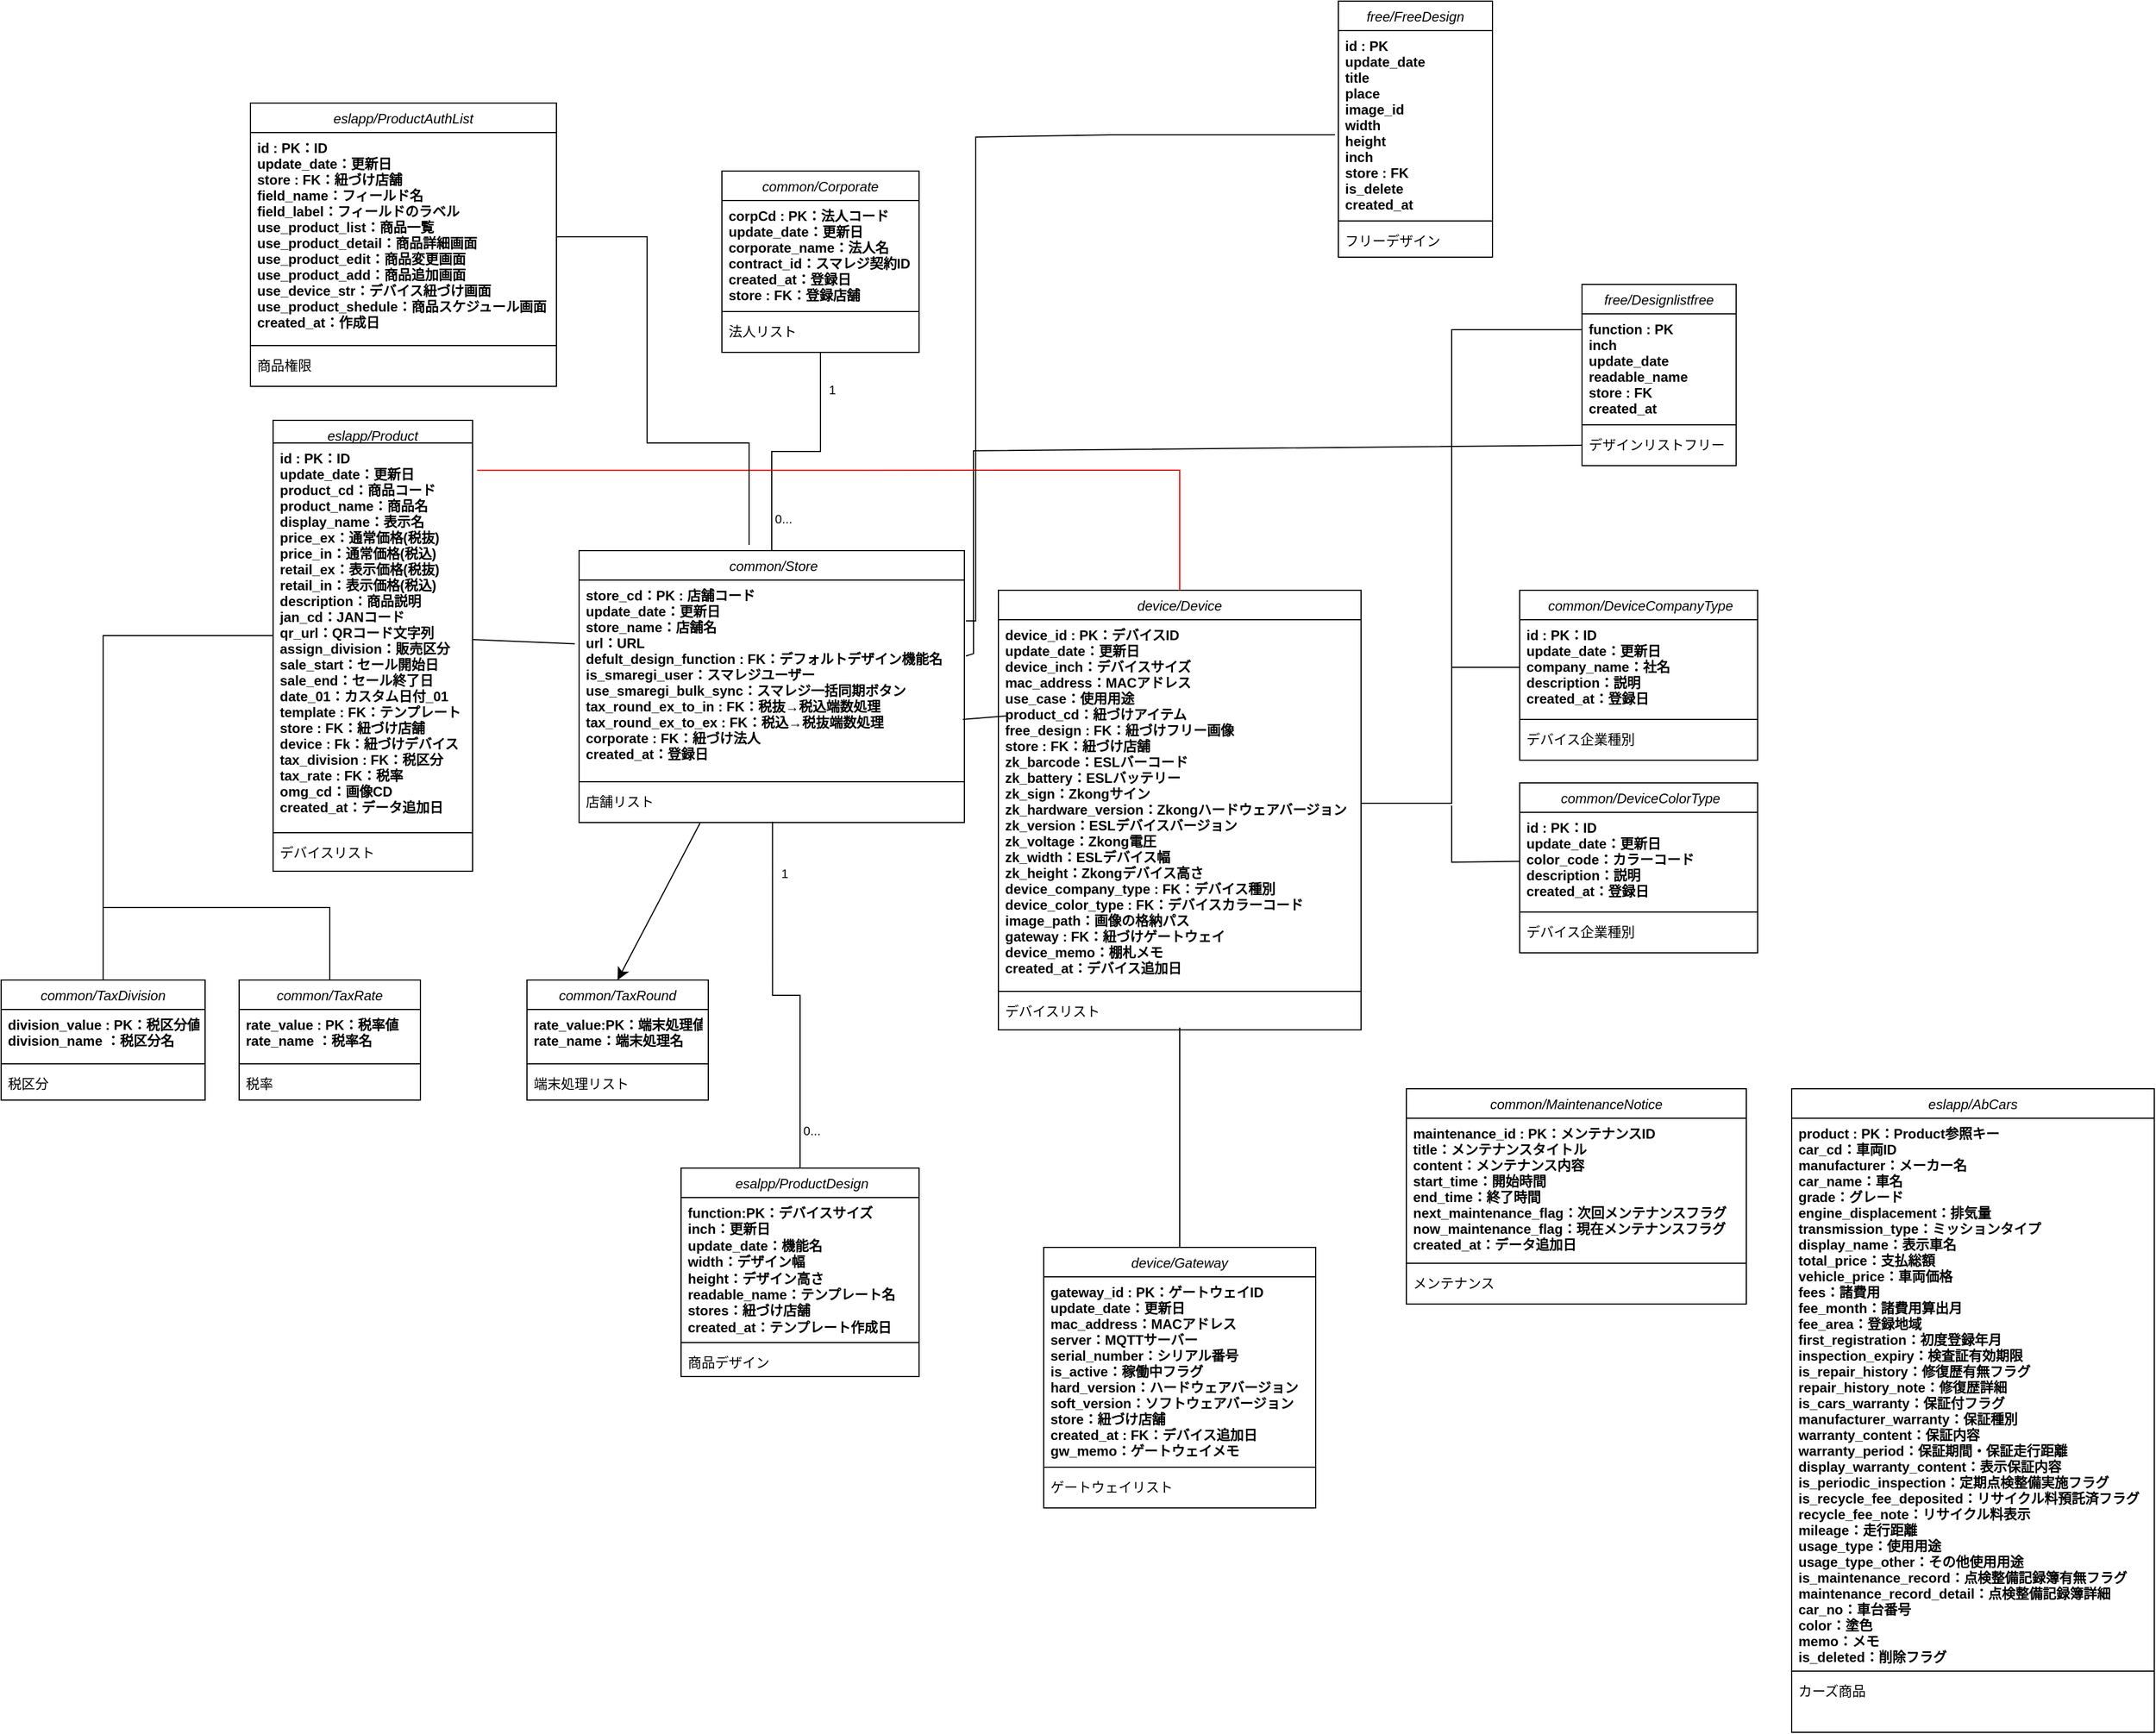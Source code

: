 <mxfile version="28.2.7">
  <diagram id="C5RBs43oDa-KdzZeNtuy" name="Page-1">
    <mxGraphModel dx="2253" dy="1964" grid="1" gridSize="10" guides="1" tooltips="1" connect="1" arrows="1" fold="1" page="1" pageScale="1" pageWidth="827" pageHeight="1169" math="0" shadow="0">
      <root>
        <mxCell id="WIyWlLk6GJQsqaUBKTNV-0" />
        <mxCell id="WIyWlLk6GJQsqaUBKTNV-1" parent="WIyWlLk6GJQsqaUBKTNV-0" />
        <mxCell id="NXgZ4A84toReOTDwIVSD-4" value="common/Corporate" style="swimlane;fontStyle=2;align=center;verticalAlign=top;childLayout=stackLayout;horizontal=1;startSize=26;horizontalStack=0;resizeParent=1;resizeLast=0;collapsible=1;marginBottom=0;rounded=0;shadow=0;strokeWidth=1;fontSize=12;" parent="WIyWlLk6GJQsqaUBKTNV-1" vertex="1">
          <mxGeometry x="346" y="10" width="174" height="160" as="geometry">
            <mxRectangle x="300" y="30" width="160" height="26" as="alternateBounds" />
          </mxGeometry>
        </mxCell>
        <mxCell id="NXgZ4A84toReOTDwIVSD-5" value="corpCd : PK：法人コード&#xa;update_date：更新日&#xa;corporate_name：法人名&#xa;contract_id：スマレジ契約ID&#xa;created_at：登録日&#xa;store : FK：登録店舗" style="text;align=left;verticalAlign=top;spacingLeft=4;spacingRight=4;overflow=hidden;rotatable=0;points=[[0,0.5],[1,0.5]];portConstraint=eastwest;fontStyle=1" parent="NXgZ4A84toReOTDwIVSD-4" vertex="1">
          <mxGeometry y="26" width="174" height="94" as="geometry" />
        </mxCell>
        <mxCell id="NXgZ4A84toReOTDwIVSD-6" value="" style="line;html=1;strokeWidth=1;align=left;verticalAlign=middle;spacingTop=-1;spacingLeft=3;spacingRight=3;rotatable=0;labelPosition=right;points=[];portConstraint=eastwest;" parent="NXgZ4A84toReOTDwIVSD-4" vertex="1">
          <mxGeometry y="120" width="174" height="8" as="geometry" />
        </mxCell>
        <mxCell id="NXgZ4A84toReOTDwIVSD-7" value="法人リスト&#xa;" style="text;align=left;verticalAlign=top;spacingLeft=4;spacingRight=4;overflow=hidden;rotatable=0;points=[[0,0.5],[1,0.5]];portConstraint=eastwest;" parent="NXgZ4A84toReOTDwIVSD-4" vertex="1">
          <mxGeometry y="128" width="174" height="28" as="geometry" />
        </mxCell>
        <mxCell id="NXgZ4A84toReOTDwIVSD-8" style="edgeStyle=orthogonalEdgeStyle;rounded=0;orthogonalLoop=1;jettySize=auto;html=1;entryX=0.5;entryY=1;entryDx=0;entryDy=0;endArrow=none;endFill=0;" parent="WIyWlLk6GJQsqaUBKTNV-1" source="NXgZ4A84toReOTDwIVSD-11" target="NXgZ4A84toReOTDwIVSD-4" edge="1">
          <mxGeometry relative="1" as="geometry" />
        </mxCell>
        <mxCell id="NXgZ4A84toReOTDwIVSD-9" value="0..." style="edgeLabel;html=1;align=center;verticalAlign=middle;resizable=0;points=[];" parent="NXgZ4A84toReOTDwIVSD-8" vertex="1" connectable="0">
          <mxGeometry x="-0.743" relative="1" as="geometry">
            <mxPoint x="10" as="offset" />
          </mxGeometry>
        </mxCell>
        <mxCell id="NXgZ4A84toReOTDwIVSD-10" value="1" style="edgeLabel;html=1;align=center;verticalAlign=middle;resizable=0;points=[];" parent="NXgZ4A84toReOTDwIVSD-8" vertex="1" connectable="0">
          <mxGeometry x="0.698" y="1" relative="1" as="geometry">
            <mxPoint x="11" as="offset" />
          </mxGeometry>
        </mxCell>
        <mxCell id="AQlH8xHfYI-n4TNM5PLH-75" style="edgeStyle=none;curved=1;rounded=0;orthogonalLoop=1;jettySize=auto;html=1;entryX=0.5;entryY=0;entryDx=0;entryDy=0;fontSize=12;startSize=8;endSize=8;" edge="1" parent="WIyWlLk6GJQsqaUBKTNV-1" source="NXgZ4A84toReOTDwIVSD-11" target="NXgZ4A84toReOTDwIVSD-25">
          <mxGeometry relative="1" as="geometry" />
        </mxCell>
        <mxCell id="NXgZ4A84toReOTDwIVSD-11" value=" common/Store" style="swimlane;fontStyle=2;align=center;verticalAlign=top;childLayout=stackLayout;horizontal=1;startSize=26;horizontalStack=0;resizeParent=1;resizeLast=0;collapsible=1;marginBottom=0;rounded=0;shadow=0;strokeWidth=1;" parent="WIyWlLk6GJQsqaUBKTNV-1" vertex="1">
          <mxGeometry x="220" y="345" width="340" height="240" as="geometry">
            <mxRectangle x="300" y="30" width="160" height="26" as="alternateBounds" />
          </mxGeometry>
        </mxCell>
        <mxCell id="NXgZ4A84toReOTDwIVSD-12" value="store_cd：PK : 店舗コード&#xa;update_date：更新日&#xa;store_name：店舗名&#xa;url：URL&#xa;defult_design_function : FK：デフォルトデザイン機能名&#xa;is_smaregi_user：スマレジユーザー&#xa;use_smaregi_bulk_sync：スマレジ一括同期ボタン&#xa;tax_round_ex_to_in : FK：税抜→税込端数処理&#xa;tax_round_ex_to_ex : FK：税込→税抜端数処理&#xa;corporate : FK：紐づけ法人&#xa;created_at：登録日" style="text;align=left;verticalAlign=top;spacingLeft=4;spacingRight=4;overflow=hidden;rotatable=0;points=[[0,0.5],[1,0.5]];portConstraint=eastwest;fontStyle=1" parent="NXgZ4A84toReOTDwIVSD-11" vertex="1">
          <mxGeometry y="26" width="340" height="174" as="geometry" />
        </mxCell>
        <mxCell id="NXgZ4A84toReOTDwIVSD-13" value="" style="line;html=1;strokeWidth=1;align=left;verticalAlign=middle;spacingTop=-1;spacingLeft=3;spacingRight=3;rotatable=0;labelPosition=right;points=[];portConstraint=eastwest;" parent="NXgZ4A84toReOTDwIVSD-11" vertex="1">
          <mxGeometry y="200" width="340" height="8" as="geometry" />
        </mxCell>
        <mxCell id="NXgZ4A84toReOTDwIVSD-14" value="店舗リスト" style="text;align=left;verticalAlign=top;spacingLeft=4;spacingRight=4;overflow=hidden;rotatable=0;points=[[0,0.5],[1,0.5]];portConstraint=eastwest;" parent="NXgZ4A84toReOTDwIVSD-11" vertex="1">
          <mxGeometry y="208" width="340" height="32" as="geometry" />
        </mxCell>
        <mxCell id="NXgZ4A84toReOTDwIVSD-15" style="edgeStyle=orthogonalEdgeStyle;rounded=0;orthogonalLoop=1;jettySize=auto;html=1;entryX=0.502;entryY=0.977;entryDx=0;entryDy=0;entryPerimeter=0;exitX=0.5;exitY=0;exitDx=0;exitDy=0;endArrow=none;endFill=0;" parent="WIyWlLk6GJQsqaUBKTNV-1" source="Pno1ttmy5kFu47ZSBByE-0" target="NXgZ4A84toReOTDwIVSD-14" edge="1">
          <mxGeometry relative="1" as="geometry">
            <mxPoint x="480" y="390" as="targetPoint" />
            <mxPoint x="414" y="650" as="sourcePoint" />
          </mxGeometry>
        </mxCell>
        <mxCell id="NXgZ4A84toReOTDwIVSD-16" value="0..." style="edgeLabel;html=1;align=center;verticalAlign=middle;resizable=0;points=[];" parent="NXgZ4A84toReOTDwIVSD-15" vertex="1" connectable="0">
          <mxGeometry x="-0.797" y="1" relative="1" as="geometry">
            <mxPoint x="11" as="offset" />
          </mxGeometry>
        </mxCell>
        <mxCell id="NXgZ4A84toReOTDwIVSD-17" value="1" style="edgeLabel;html=1;align=center;verticalAlign=middle;resizable=0;points=[];" parent="NXgZ4A84toReOTDwIVSD-15" vertex="1" connectable="0">
          <mxGeometry x="0.726" y="1" relative="1" as="geometry">
            <mxPoint x="11" as="offset" />
          </mxGeometry>
        </mxCell>
        <mxCell id="NXgZ4A84toReOTDwIVSD-25" value="common/TaxRound" style="swimlane;fontStyle=2;align=center;verticalAlign=top;childLayout=stackLayout;horizontal=1;startSize=26;horizontalStack=0;resizeParent=1;resizeLast=0;collapsible=1;marginBottom=0;rounded=0;shadow=0;strokeWidth=1;" parent="WIyWlLk6GJQsqaUBKTNV-1" vertex="1">
          <mxGeometry x="174" y="724" width="160" height="106" as="geometry">
            <mxRectangle x="300" y="30" width="160" height="26" as="alternateBounds" />
          </mxGeometry>
        </mxCell>
        <mxCell id="NXgZ4A84toReOTDwIVSD-26" value="rate_value:PK：端末処理値&#xa;rate_name：端末処理名" style="text;align=left;verticalAlign=top;spacingLeft=4;spacingRight=4;overflow=hidden;rotatable=0;points=[[0,0.5],[1,0.5]];portConstraint=eastwest;fontStyle=1" parent="NXgZ4A84toReOTDwIVSD-25" vertex="1">
          <mxGeometry y="26" width="160" height="44" as="geometry" />
        </mxCell>
        <mxCell id="NXgZ4A84toReOTDwIVSD-27" value="" style="line;html=1;strokeWidth=1;align=left;verticalAlign=middle;spacingTop=-1;spacingLeft=3;spacingRight=3;rotatable=0;labelPosition=right;points=[];portConstraint=eastwest;" parent="NXgZ4A84toReOTDwIVSD-25" vertex="1">
          <mxGeometry y="70" width="160" height="8" as="geometry" />
        </mxCell>
        <mxCell id="NXgZ4A84toReOTDwIVSD-28" value="端末処理リスト" style="text;align=left;verticalAlign=top;spacingLeft=4;spacingRight=4;overflow=hidden;rotatable=0;points=[[0,0.5],[1,0.5]];portConstraint=eastwest;" parent="NXgZ4A84toReOTDwIVSD-25" vertex="1">
          <mxGeometry y="78" width="160" height="28" as="geometry" />
        </mxCell>
        <mxCell id="Pno1ttmy5kFu47ZSBByE-0" value="&lt;span style=&quot;font-style: italic; font-weight: 400; text-wrap-mode: nowrap;&quot;&gt;&amp;nbsp;esalpp/ProductDesign&lt;/span&gt;" style="swimlane;fontStyle=1;align=center;verticalAlign=top;childLayout=stackLayout;horizontal=1;startSize=26;horizontalStack=0;resizeParent=1;resizeParentMax=0;resizeLast=0;collapsible=1;marginBottom=0;whiteSpace=wrap;html=1;" parent="WIyWlLk6GJQsqaUBKTNV-1" vertex="1">
          <mxGeometry x="310" y="890" width="210" height="184" as="geometry" />
        </mxCell>
        <mxCell id="Pno1ttmy5kFu47ZSBByE-1" value="&lt;span style=&quot;font-weight: 700; text-wrap-mode: nowrap;&quot;&gt;function:PK：デバイスサイズ&lt;/span&gt;&lt;br style=&quot;padding: 0px; margin: 0px; font-weight: 700; text-wrap-mode: nowrap;&quot;&gt;&lt;span style=&quot;font-weight: 700; text-wrap-mode: nowrap;&quot;&gt;inch：更新日&lt;/span&gt;&lt;br style=&quot;padding: 0px; margin: 0px; font-weight: 700; text-wrap-mode: nowrap;&quot;&gt;&lt;span style=&quot;font-weight: 700; text-wrap-mode: nowrap;&quot;&gt;update_date：機能名&lt;/span&gt;&lt;br style=&quot;padding: 0px; margin: 0px; font-weight: 700; text-wrap-mode: nowrap;&quot;&gt;&lt;span style=&quot;font-weight: 700; text-wrap-mode: nowrap;&quot;&gt;width：デザイン幅&lt;/span&gt;&lt;br style=&quot;padding: 0px; margin: 0px; font-weight: 700; text-wrap-mode: nowrap;&quot;&gt;&lt;span style=&quot;font-weight: 700; text-wrap-mode: nowrap;&quot;&gt;height：デザイン高さ&lt;/span&gt;&lt;br style=&quot;padding: 0px; margin: 0px; font-weight: 700; text-wrap-mode: nowrap;&quot;&gt;&lt;span style=&quot;font-weight: 700; text-wrap-mode: nowrap;&quot;&gt;readable_name：テンプレート名&lt;/span&gt;&lt;div&gt;&lt;span style=&quot;font-weight: 700; text-wrap-mode: nowrap;&quot;&gt;stores：紐づけ店舗&lt;/span&gt;&lt;/div&gt;&lt;div&gt;&lt;span style=&quot;font-weight: 700; text-wrap-mode: nowrap;&quot;&gt;created_at：テンプレート作成日&lt;/span&gt;&lt;/div&gt;" style="text;strokeColor=none;fillColor=none;align=left;verticalAlign=top;spacingLeft=4;spacingRight=4;overflow=hidden;rotatable=0;points=[[0,0.5],[1,0.5]];portConstraint=eastwest;whiteSpace=wrap;html=1;" parent="Pno1ttmy5kFu47ZSBByE-0" vertex="1">
          <mxGeometry y="26" width="210" height="124" as="geometry" />
        </mxCell>
        <mxCell id="Pno1ttmy5kFu47ZSBByE-2" value="" style="line;strokeWidth=1;fillColor=none;align=left;verticalAlign=middle;spacingTop=-1;spacingLeft=3;spacingRight=3;rotatable=0;labelPosition=right;points=[];portConstraint=eastwest;strokeColor=inherit;" parent="Pno1ttmy5kFu47ZSBByE-0" vertex="1">
          <mxGeometry y="150" width="210" height="8" as="geometry" />
        </mxCell>
        <mxCell id="Pno1ttmy5kFu47ZSBByE-3" value="商品デザイン" style="text;strokeColor=none;fillColor=none;align=left;verticalAlign=top;spacingLeft=4;spacingRight=4;overflow=hidden;rotatable=0;points=[[0,0.5],[1,0.5]];portConstraint=eastwest;whiteSpace=wrap;html=1;" parent="Pno1ttmy5kFu47ZSBByE-0" vertex="1">
          <mxGeometry y="158" width="210" height="26" as="geometry" />
        </mxCell>
        <mxCell id="AQlH8xHfYI-n4TNM5PLH-1" value="device/Device" style="swimlane;fontStyle=2;align=center;verticalAlign=top;childLayout=stackLayout;horizontal=1;startSize=26;horizontalStack=0;resizeParent=1;resizeLast=0;collapsible=1;marginBottom=0;rounded=0;shadow=0;strokeWidth=1;" vertex="1" parent="WIyWlLk6GJQsqaUBKTNV-1">
          <mxGeometry x="590" y="380" width="320" height="388" as="geometry">
            <mxRectangle x="300" y="30" width="160" height="26" as="alternateBounds" />
          </mxGeometry>
        </mxCell>
        <mxCell id="AQlH8xHfYI-n4TNM5PLH-2" value="device_id : PK：デバイスID&#xa;update_date：更新日&#xa;device_inch：デバイスサイズ&#xa;mac_address：MACアドレス&#xa;use_case：使用用途&#xa;product_cd：紐づけアイテム&#xa;free_design : FK：紐づけフリー画像&#xa;store : FK：紐づけ店舗&#xa;zk_barcode：ESLバーコード&#xa;zk_battery：ESLバッテリー&#xa;zk_sign：Zkongサイン&#xa;zk_hardware_version：Zkongハードウェアバージョン&#xa;zk_version：ESLデバイスバージョン&#xa;zk_voltage：Zkong電圧&#xa;zk_width：ESLデバイス幅&#xa;zk_height：Zkongデバイス高さ&#xa;device_company_type : FK：デバイス種別&#xa;device_color_type : FK：デバイスカラーコード&#xa;image_path：画像の格納パス&#xa;gateway : FK：紐づけゲートウェイ&#xa;device_memo：棚札メモ&#xa;created_at：デバイス追加日" style="text;align=left;verticalAlign=top;spacingLeft=4;spacingRight=4;overflow=hidden;rotatable=0;points=[[0,0.5],[1,0.5]];portConstraint=eastwest;fontStyle=1" vertex="1" parent="AQlH8xHfYI-n4TNM5PLH-1">
          <mxGeometry y="26" width="320" height="324" as="geometry" />
        </mxCell>
        <mxCell id="AQlH8xHfYI-n4TNM5PLH-3" value="" style="line;html=1;strokeWidth=1;align=left;verticalAlign=middle;spacingTop=-1;spacingLeft=3;spacingRight=3;rotatable=0;labelPosition=right;points=[];portConstraint=eastwest;" vertex="1" parent="AQlH8xHfYI-n4TNM5PLH-1">
          <mxGeometry y="350" width="320" height="8" as="geometry" />
        </mxCell>
        <mxCell id="AQlH8xHfYI-n4TNM5PLH-4" value="デバイスリスト" style="text;align=left;verticalAlign=top;spacingLeft=4;spacingRight=4;overflow=hidden;rotatable=0;points=[[0,0.5],[1,0.5]];portConstraint=eastwest;" vertex="1" parent="AQlH8xHfYI-n4TNM5PLH-1">
          <mxGeometry y="358" width="320" height="30" as="geometry" />
        </mxCell>
        <mxCell id="AQlH8xHfYI-n4TNM5PLH-5" value="device/Gateway" style="swimlane;fontStyle=2;align=center;verticalAlign=top;childLayout=stackLayout;horizontal=1;startSize=26;horizontalStack=0;resizeParent=1;resizeLast=0;collapsible=1;marginBottom=0;rounded=0;shadow=0;strokeWidth=1;" vertex="1" parent="WIyWlLk6GJQsqaUBKTNV-1">
          <mxGeometry x="630" y="960" width="240" height="230" as="geometry">
            <mxRectangle x="300" y="30" width="160" height="26" as="alternateBounds" />
          </mxGeometry>
        </mxCell>
        <mxCell id="AQlH8xHfYI-n4TNM5PLH-6" value="gateway_id : PK：ゲートウェイID&#xa;update_date：更新日&#xa;mac_address：MACアドレス&#xa;server：MQTTサーバー&#xa;serial_number：シリアル番号&#xa;is_active：稼働中フラグ&#xa;hard_version：ハードウェアバージョン&#xa;soft_version：ソフトウェアバージョン&#xa;store：紐づけ店舗&#xa;created_at : FK：デバイス追加日&#xa;gw_memo：ゲートウェイメモ" style="text;align=left;verticalAlign=top;spacingLeft=4;spacingRight=4;overflow=hidden;rotatable=0;points=[[0,0.5],[1,0.5]];portConstraint=eastwest;fontStyle=1" vertex="1" parent="AQlH8xHfYI-n4TNM5PLH-5">
          <mxGeometry y="26" width="240" height="164" as="geometry" />
        </mxCell>
        <mxCell id="AQlH8xHfYI-n4TNM5PLH-7" value="" style="line;html=1;strokeWidth=1;align=left;verticalAlign=middle;spacingTop=-1;spacingLeft=3;spacingRight=3;rotatable=0;labelPosition=right;points=[];portConstraint=eastwest;" vertex="1" parent="AQlH8xHfYI-n4TNM5PLH-5">
          <mxGeometry y="190" width="240" height="8" as="geometry" />
        </mxCell>
        <mxCell id="AQlH8xHfYI-n4TNM5PLH-8" value="ゲートウェイリスト" style="text;align=left;verticalAlign=top;spacingLeft=4;spacingRight=4;overflow=hidden;rotatable=0;points=[[0,0.5],[1,0.5]];portConstraint=eastwest;" vertex="1" parent="AQlH8xHfYI-n4TNM5PLH-5">
          <mxGeometry y="198" width="240" height="32" as="geometry" />
        </mxCell>
        <mxCell id="AQlH8xHfYI-n4TNM5PLH-10" value=" common/DeviceCompanyType" style="swimlane;fontStyle=2;align=center;verticalAlign=top;childLayout=stackLayout;horizontal=1;startSize=26;horizontalStack=0;resizeParent=1;resizeLast=0;collapsible=1;marginBottom=0;rounded=0;shadow=0;strokeWidth=1;" vertex="1" parent="WIyWlLk6GJQsqaUBKTNV-1">
          <mxGeometry x="1050" y="380" width="210" height="150" as="geometry">
            <mxRectangle x="300" y="30" width="160" height="26" as="alternateBounds" />
          </mxGeometry>
        </mxCell>
        <mxCell id="AQlH8xHfYI-n4TNM5PLH-35" style="edgeStyle=none;curved=1;rounded=0;orthogonalLoop=1;jettySize=auto;html=1;fontSize=12;startSize=8;endSize=8;endArrow=none;endFill=0;" edge="1" parent="AQlH8xHfYI-n4TNM5PLH-10" source="AQlH8xHfYI-n4TNM5PLH-11">
          <mxGeometry relative="1" as="geometry">
            <mxPoint x="-60" y="68" as="targetPoint" />
          </mxGeometry>
        </mxCell>
        <mxCell id="AQlH8xHfYI-n4TNM5PLH-11" value="id : PK：ID&#xa;update_date：更新日&#xa;company_name：社名&#xa;description：説明&#xa;created_at：登録日" style="text;align=left;verticalAlign=top;spacingLeft=4;spacingRight=4;overflow=hidden;rotatable=0;points=[[0,0.5],[1,0.5]];portConstraint=eastwest;fontStyle=1" vertex="1" parent="AQlH8xHfYI-n4TNM5PLH-10">
          <mxGeometry y="26" width="210" height="84" as="geometry" />
        </mxCell>
        <mxCell id="AQlH8xHfYI-n4TNM5PLH-12" value="" style="line;html=1;strokeWidth=1;align=left;verticalAlign=middle;spacingTop=-1;spacingLeft=3;spacingRight=3;rotatable=0;labelPosition=right;points=[];portConstraint=eastwest;" vertex="1" parent="AQlH8xHfYI-n4TNM5PLH-10">
          <mxGeometry y="110" width="210" height="8" as="geometry" />
        </mxCell>
        <mxCell id="AQlH8xHfYI-n4TNM5PLH-13" value="デバイス企業種別" style="text;align=left;verticalAlign=top;spacingLeft=4;spacingRight=4;overflow=hidden;rotatable=0;points=[[0,0.5],[1,0.5]];portConstraint=eastwest;" vertex="1" parent="AQlH8xHfYI-n4TNM5PLH-10">
          <mxGeometry y="118" width="210" height="32" as="geometry" />
        </mxCell>
        <mxCell id="AQlH8xHfYI-n4TNM5PLH-17" value=" common/DeviceColorType" style="swimlane;fontStyle=2;align=center;verticalAlign=top;childLayout=stackLayout;horizontal=1;startSize=26;horizontalStack=0;resizeParent=1;resizeLast=0;collapsible=1;marginBottom=0;rounded=0;shadow=0;strokeWidth=1;" vertex="1" parent="WIyWlLk6GJQsqaUBKTNV-1">
          <mxGeometry x="1050" y="550" width="210" height="150" as="geometry">
            <mxRectangle x="300" y="30" width="160" height="26" as="alternateBounds" />
          </mxGeometry>
        </mxCell>
        <mxCell id="AQlH8xHfYI-n4TNM5PLH-36" style="edgeStyle=none;curved=0;rounded=0;orthogonalLoop=1;jettySize=auto;html=1;fontSize=12;startSize=8;endSize=8;endArrow=none;endFill=0;" edge="1" parent="AQlH8xHfYI-n4TNM5PLH-17" source="AQlH8xHfYI-n4TNM5PLH-18">
          <mxGeometry relative="1" as="geometry">
            <mxPoint x="-60" y="20" as="targetPoint" />
            <Array as="points">
              <mxPoint x="-60" y="70" />
            </Array>
          </mxGeometry>
        </mxCell>
        <mxCell id="AQlH8xHfYI-n4TNM5PLH-18" value="id : PK：ID&#xa;update_date：更新日&#xa;color_code：カラーコード&#xa;description：説明&#xa;created_at：登録日" style="text;align=left;verticalAlign=top;spacingLeft=4;spacingRight=4;overflow=hidden;rotatable=0;points=[[0,0.5],[1,0.5]];portConstraint=eastwest;fontStyle=1" vertex="1" parent="AQlH8xHfYI-n4TNM5PLH-17">
          <mxGeometry y="26" width="210" height="84" as="geometry" />
        </mxCell>
        <mxCell id="AQlH8xHfYI-n4TNM5PLH-19" value="" style="line;html=1;strokeWidth=1;align=left;verticalAlign=middle;spacingTop=-1;spacingLeft=3;spacingRight=3;rotatable=0;labelPosition=right;points=[];portConstraint=eastwest;" vertex="1" parent="AQlH8xHfYI-n4TNM5PLH-17">
          <mxGeometry y="110" width="210" height="8" as="geometry" />
        </mxCell>
        <mxCell id="AQlH8xHfYI-n4TNM5PLH-20" value="デバイス企業種別" style="text;align=left;verticalAlign=top;spacingLeft=4;spacingRight=4;overflow=hidden;rotatable=0;points=[[0,0.5],[1,0.5]];portConstraint=eastwest;" vertex="1" parent="AQlH8xHfYI-n4TNM5PLH-17">
          <mxGeometry y="118" width="210" height="32" as="geometry" />
        </mxCell>
        <mxCell id="AQlH8xHfYI-n4TNM5PLH-22" style="edgeStyle=none;curved=1;rounded=0;orthogonalLoop=1;jettySize=auto;html=1;entryX=0.5;entryY=0.933;entryDx=0;entryDy=0;entryPerimeter=0;fontSize=12;startSize=8;endSize=8;endArrow=none;endFill=0;" edge="1" parent="WIyWlLk6GJQsqaUBKTNV-1" source="AQlH8xHfYI-n4TNM5PLH-5" target="AQlH8xHfYI-n4TNM5PLH-4">
          <mxGeometry relative="1" as="geometry" />
        </mxCell>
        <mxCell id="AQlH8xHfYI-n4TNM5PLH-24" style="edgeStyle=none;curved=1;rounded=0;orthogonalLoop=1;jettySize=auto;html=1;entryX=0.023;entryY=0.262;entryDx=0;entryDy=0;entryPerimeter=0;fontSize=12;startSize=8;endSize=8;exitX=0.996;exitY=0.707;exitDx=0;exitDy=0;exitPerimeter=0;endArrow=none;endFill=0;" edge="1" parent="WIyWlLk6GJQsqaUBKTNV-1" source="NXgZ4A84toReOTDwIVSD-12" target="AQlH8xHfYI-n4TNM5PLH-2">
          <mxGeometry relative="1" as="geometry">
            <mxPoint x="510" y="490" as="sourcePoint" />
          </mxGeometry>
        </mxCell>
        <mxCell id="AQlH8xHfYI-n4TNM5PLH-25" value="free/Designlistfree" style="swimlane;fontStyle=2;align=center;verticalAlign=top;childLayout=stackLayout;horizontal=1;startSize=26;horizontalStack=0;resizeParent=1;resizeLast=0;collapsible=1;marginBottom=0;rounded=0;shadow=0;strokeWidth=1;fontSize=12;" vertex="1" parent="WIyWlLk6GJQsqaUBKTNV-1">
          <mxGeometry x="1105" y="110" width="136" height="160" as="geometry">
            <mxRectangle x="300" y="30" width="160" height="26" as="alternateBounds" />
          </mxGeometry>
        </mxCell>
        <mxCell id="AQlH8xHfYI-n4TNM5PLH-26" value="function : PK&#xa;inch&#xa;update_date&#xa;readable_name&#xa;store : FK&#xa;created_at" style="text;align=left;verticalAlign=top;spacingLeft=4;spacingRight=4;overflow=hidden;rotatable=0;points=[[0,0.5],[1,0.5]];portConstraint=eastwest;fontStyle=1" vertex="1" parent="AQlH8xHfYI-n4TNM5PLH-25">
          <mxGeometry y="26" width="136" height="94" as="geometry" />
        </mxCell>
        <mxCell id="AQlH8xHfYI-n4TNM5PLH-27" value="" style="line;html=1;strokeWidth=1;align=left;verticalAlign=middle;spacingTop=-1;spacingLeft=3;spacingRight=3;rotatable=0;labelPosition=right;points=[];portConstraint=eastwest;" vertex="1" parent="AQlH8xHfYI-n4TNM5PLH-25">
          <mxGeometry y="120" width="136" height="8" as="geometry" />
        </mxCell>
        <mxCell id="AQlH8xHfYI-n4TNM5PLH-28" value="デザインリストフリー" style="text;align=left;verticalAlign=top;spacingLeft=4;spacingRight=4;overflow=hidden;rotatable=0;points=[[0,0.5],[1,0.5]];portConstraint=eastwest;" vertex="1" parent="AQlH8xHfYI-n4TNM5PLH-25">
          <mxGeometry y="128" width="136" height="28" as="geometry" />
        </mxCell>
        <mxCell id="AQlH8xHfYI-n4TNM5PLH-29" style="edgeStyle=none;curved=0;rounded=0;orthogonalLoop=1;jettySize=auto;html=1;fontSize=12;startSize=8;endSize=8;exitX=0;exitY=0.149;exitDx=0;exitDy=0;exitPerimeter=0;endArrow=none;endFill=0;" edge="1" parent="WIyWlLk6GJQsqaUBKTNV-1" source="AQlH8xHfYI-n4TNM5PLH-26" target="AQlH8xHfYI-n4TNM5PLH-2">
          <mxGeometry relative="1" as="geometry">
            <mxPoint x="810" y="570" as="targetPoint" />
            <Array as="points">
              <mxPoint x="990" y="150" />
              <mxPoint x="990" y="568" />
            </Array>
          </mxGeometry>
        </mxCell>
        <mxCell id="AQlH8xHfYI-n4TNM5PLH-30" style="edgeStyle=none;curved=0;rounded=0;orthogonalLoop=1;jettySize=auto;html=1;fontSize=12;startSize=8;endSize=8;exitX=1.004;exitY=0.385;exitDx=0;exitDy=0;exitPerimeter=0;endArrow=none;endFill=0;entryX=0;entryY=0.5;entryDx=0;entryDy=0;" edge="1" parent="WIyWlLk6GJQsqaUBKTNV-1" source="NXgZ4A84toReOTDwIVSD-12" target="AQlH8xHfYI-n4TNM5PLH-28">
          <mxGeometry relative="1" as="geometry">
            <mxPoint x="501.996" y="437.996" as="sourcePoint" />
            <mxPoint x="1100" y="260" as="targetPoint" />
            <Array as="points">
              <mxPoint x="568.06" y="435.92" />
              <mxPoint x="568.06" y="256.92" />
            </Array>
          </mxGeometry>
        </mxCell>
        <mxCell id="AQlH8xHfYI-n4TNM5PLH-60" style="edgeStyle=none;curved=0;rounded=0;orthogonalLoop=1;jettySize=auto;html=1;entryX=0.5;entryY=0;entryDx=0;entryDy=0;fontSize=12;startSize=8;endSize=8;exitX=0;exitY=0.5;exitDx=0;exitDy=0;endArrow=none;endFill=0;" edge="1" parent="WIyWlLk6GJQsqaUBKTNV-1" source="AQlH8xHfYI-n4TNM5PLH-32" target="AQlH8xHfYI-n4TNM5PLH-46">
          <mxGeometry relative="1" as="geometry">
            <Array as="points">
              <mxPoint x="-200" y="420" />
              <mxPoint x="-200" y="660" />
              <mxPoint y="660" />
            </Array>
          </mxGeometry>
        </mxCell>
        <mxCell id="AQlH8xHfYI-n4TNM5PLH-31" value="eslapp/Product" style="swimlane;fontStyle=2;align=center;verticalAlign=top;childLayout=stackLayout;horizontal=1;startSize=20;horizontalStack=0;resizeParent=1;resizeLast=0;collapsible=1;marginBottom=0;rounded=0;shadow=0;strokeWidth=1;" vertex="1" parent="WIyWlLk6GJQsqaUBKTNV-1">
          <mxGeometry x="-50" y="230" width="176" height="398" as="geometry">
            <mxRectangle x="300" y="30" width="160" height="26" as="alternateBounds" />
          </mxGeometry>
        </mxCell>
        <mxCell id="AQlH8xHfYI-n4TNM5PLH-32" value="id : PK：ID&#xa;update_date：更新日&#xa;product_cd：商品コード&#xa;product_name：商品名&#xa;display_name：表示名&#xa;price_ex：通常価格(税抜)&#xa;price_in：通常価格(税込)&#xa;retail_ex：表示価格(税抜)&#xa;retail_in：表示価格(税込)&#xa;description：商品説明&#xa;jan_cd：JANコード&#xa;qr_url：QRコード文字列&#xa;assign_division：販売区分&#xa;sale_start：セール開始日&#xa;sale_end：セール終了日&#xa;date_01：カスタム日付_01&#xa;template : FK：テンプレート&#xa;store : FK：紐づけ店舗&#xa;device : Fk：紐づけデバイス&#xa;tax_division : FK：税区分&#xa;tax_rate : FK：税率&#xa;omg_cd：画像CD&#xa;created_at：データ追加日" style="text;align=left;verticalAlign=top;spacingLeft=4;spacingRight=4;overflow=hidden;rotatable=0;points=[[0,0.5],[1,0.5]];portConstraint=eastwest;fontStyle=1" vertex="1" parent="AQlH8xHfYI-n4TNM5PLH-31">
          <mxGeometry y="20" width="176" height="340" as="geometry" />
        </mxCell>
        <mxCell id="AQlH8xHfYI-n4TNM5PLH-33" value="" style="line;html=1;strokeWidth=1;align=left;verticalAlign=middle;spacingTop=-1;spacingLeft=3;spacingRight=3;rotatable=0;labelPosition=right;points=[];portConstraint=eastwest;" vertex="1" parent="AQlH8xHfYI-n4TNM5PLH-31">
          <mxGeometry y="360" width="176" height="8" as="geometry" />
        </mxCell>
        <mxCell id="AQlH8xHfYI-n4TNM5PLH-34" value="デバイスリスト" style="text;align=left;verticalAlign=top;spacingLeft=4;spacingRight=4;overflow=hidden;rotatable=0;points=[[0,0.5],[1,0.5]];portConstraint=eastwest;" vertex="1" parent="AQlH8xHfYI-n4TNM5PLH-31">
          <mxGeometry y="368" width="176" height="30" as="geometry" />
        </mxCell>
        <mxCell id="AQlH8xHfYI-n4TNM5PLH-38" style="edgeStyle=none;curved=0;rounded=0;orthogonalLoop=1;jettySize=auto;html=1;entryX=0.5;entryY=0;entryDx=0;entryDy=0;fontSize=12;startSize=8;endSize=8;strokeColor=light-dark(#e20303, #ededed);exitX=1.023;exitY=0.071;exitDx=0;exitDy=0;exitPerimeter=0;endArrow=none;endFill=0;" edge="1" parent="WIyWlLk6GJQsqaUBKTNV-1" source="AQlH8xHfYI-n4TNM5PLH-32" target="AQlH8xHfYI-n4TNM5PLH-1">
          <mxGeometry relative="1" as="geometry">
            <Array as="points">
              <mxPoint x="750" y="274" />
            </Array>
          </mxGeometry>
        </mxCell>
        <mxCell id="AQlH8xHfYI-n4TNM5PLH-42" value="common/TaxDivision" style="swimlane;fontStyle=2;align=center;verticalAlign=top;childLayout=stackLayout;horizontal=1;startSize=26;horizontalStack=0;resizeParent=1;resizeLast=0;collapsible=1;marginBottom=0;rounded=0;shadow=0;strokeWidth=1;" vertex="1" parent="WIyWlLk6GJQsqaUBKTNV-1">
          <mxGeometry x="-290" y="724" width="180" height="106" as="geometry">
            <mxRectangle x="300" y="30" width="160" height="26" as="alternateBounds" />
          </mxGeometry>
        </mxCell>
        <mxCell id="AQlH8xHfYI-n4TNM5PLH-43" value="division_value : PK：税区分値&#xa;division_name ：税区分名" style="text;align=left;verticalAlign=top;spacingLeft=4;spacingRight=4;overflow=hidden;rotatable=0;points=[[0,0.5],[1,0.5]];portConstraint=eastwest;fontStyle=1" vertex="1" parent="AQlH8xHfYI-n4TNM5PLH-42">
          <mxGeometry y="26" width="180" height="44" as="geometry" />
        </mxCell>
        <mxCell id="AQlH8xHfYI-n4TNM5PLH-44" value="" style="line;html=1;strokeWidth=1;align=left;verticalAlign=middle;spacingTop=-1;spacingLeft=3;spacingRight=3;rotatable=0;labelPosition=right;points=[];portConstraint=eastwest;" vertex="1" parent="AQlH8xHfYI-n4TNM5PLH-42">
          <mxGeometry y="70" width="180" height="8" as="geometry" />
        </mxCell>
        <mxCell id="AQlH8xHfYI-n4TNM5PLH-45" value="税区分" style="text;align=left;verticalAlign=top;spacingLeft=4;spacingRight=4;overflow=hidden;rotatable=0;points=[[0,0.5],[1,0.5]];portConstraint=eastwest;" vertex="1" parent="AQlH8xHfYI-n4TNM5PLH-42">
          <mxGeometry y="78" width="180" height="28" as="geometry" />
        </mxCell>
        <mxCell id="AQlH8xHfYI-n4TNM5PLH-46" value="common/TaxRate" style="swimlane;fontStyle=2;align=center;verticalAlign=top;childLayout=stackLayout;horizontal=1;startSize=26;horizontalStack=0;resizeParent=1;resizeLast=0;collapsible=1;marginBottom=0;rounded=0;shadow=0;strokeWidth=1;" vertex="1" parent="WIyWlLk6GJQsqaUBKTNV-1">
          <mxGeometry x="-80" y="724" width="160" height="106" as="geometry">
            <mxRectangle x="300" y="30" width="160" height="26" as="alternateBounds" />
          </mxGeometry>
        </mxCell>
        <mxCell id="AQlH8xHfYI-n4TNM5PLH-47" value="rate_value : PK：税率値&#xa;rate_name ：税率名" style="text;align=left;verticalAlign=top;spacingLeft=4;spacingRight=4;overflow=hidden;rotatable=0;points=[[0,0.5],[1,0.5]];portConstraint=eastwest;fontStyle=1" vertex="1" parent="AQlH8xHfYI-n4TNM5PLH-46">
          <mxGeometry y="26" width="160" height="44" as="geometry" />
        </mxCell>
        <mxCell id="AQlH8xHfYI-n4TNM5PLH-48" value="" style="line;html=1;strokeWidth=1;align=left;verticalAlign=middle;spacingTop=-1;spacingLeft=3;spacingRight=3;rotatable=0;labelPosition=right;points=[];portConstraint=eastwest;" vertex="1" parent="AQlH8xHfYI-n4TNM5PLH-46">
          <mxGeometry y="70" width="160" height="8" as="geometry" />
        </mxCell>
        <mxCell id="AQlH8xHfYI-n4TNM5PLH-49" value="税率" style="text;align=left;verticalAlign=top;spacingLeft=4;spacingRight=4;overflow=hidden;rotatable=0;points=[[0,0.5],[1,0.5]];portConstraint=eastwest;" vertex="1" parent="AQlH8xHfYI-n4TNM5PLH-46">
          <mxGeometry y="78" width="160" height="28" as="geometry" />
        </mxCell>
        <mxCell id="AQlH8xHfYI-n4TNM5PLH-52" style="edgeStyle=none;curved=1;rounded=0;orthogonalLoop=1;jettySize=auto;html=1;entryX=-0.011;entryY=0.323;entryDx=0;entryDy=0;entryPerimeter=0;fontSize=12;startSize=8;endSize=8;endArrow=none;endFill=0;" edge="1" parent="WIyWlLk6GJQsqaUBKTNV-1" source="AQlH8xHfYI-n4TNM5PLH-32" target="NXgZ4A84toReOTDwIVSD-12">
          <mxGeometry relative="1" as="geometry" />
        </mxCell>
        <mxCell id="AQlH8xHfYI-n4TNM5PLH-54" value="common/MaintenanceNotice" style="swimlane;fontStyle=2;align=center;verticalAlign=top;childLayout=stackLayout;horizontal=1;startSize=26;horizontalStack=0;resizeParent=1;resizeLast=0;collapsible=1;marginBottom=0;rounded=0;shadow=0;strokeWidth=1;" vertex="1" parent="WIyWlLk6GJQsqaUBKTNV-1">
          <mxGeometry x="950" y="820" width="300" height="190" as="geometry">
            <mxRectangle x="300" y="30" width="160" height="26" as="alternateBounds" />
          </mxGeometry>
        </mxCell>
        <mxCell id="AQlH8xHfYI-n4TNM5PLH-55" value="maintenance_id : PK：メンテナンスID&#xa;title：メンテナンスタイトル&#xa;content：メンテナンス内容&#xa;start_time：開始時間&#xa;end_time：終了時間&#xa;next_maintenance_flag：次回メンテナンスフラグ&#xa;now_maintenance_flag：現在メンテナンスフラグ&#xa;created_at：データ追加日" style="text;align=left;verticalAlign=top;spacingLeft=4;spacingRight=4;overflow=hidden;rotatable=0;points=[[0,0.5],[1,0.5]];portConstraint=eastwest;fontStyle=1" vertex="1" parent="AQlH8xHfYI-n4TNM5PLH-54">
          <mxGeometry y="26" width="300" height="124" as="geometry" />
        </mxCell>
        <mxCell id="AQlH8xHfYI-n4TNM5PLH-56" value="" style="line;html=1;strokeWidth=1;align=left;verticalAlign=middle;spacingTop=-1;spacingLeft=3;spacingRight=3;rotatable=0;labelPosition=right;points=[];portConstraint=eastwest;" vertex="1" parent="AQlH8xHfYI-n4TNM5PLH-54">
          <mxGeometry y="150" width="300" height="8" as="geometry" />
        </mxCell>
        <mxCell id="AQlH8xHfYI-n4TNM5PLH-57" value="メンテナンス" style="text;align=left;verticalAlign=top;spacingLeft=4;spacingRight=4;overflow=hidden;rotatable=0;points=[[0,0.5],[1,0.5]];portConstraint=eastwest;" vertex="1" parent="AQlH8xHfYI-n4TNM5PLH-54">
          <mxGeometry y="158" width="300" height="32" as="geometry" />
        </mxCell>
        <mxCell id="AQlH8xHfYI-n4TNM5PLH-58" style="edgeStyle=none;curved=0;rounded=0;orthogonalLoop=1;jettySize=auto;html=1;entryX=0.5;entryY=0;entryDx=0;entryDy=0;fontSize=12;startSize=8;endSize=8;endArrow=none;endFill=0;" edge="1" parent="WIyWlLk6GJQsqaUBKTNV-1" source="AQlH8xHfYI-n4TNM5PLH-32" target="AQlH8xHfYI-n4TNM5PLH-42">
          <mxGeometry relative="1" as="geometry">
            <Array as="points">
              <mxPoint x="-200" y="420" />
            </Array>
          </mxGeometry>
        </mxCell>
        <mxCell id="AQlH8xHfYI-n4TNM5PLH-61" value="eslapp/ProductAuthList" style="swimlane;fontStyle=2;align=center;verticalAlign=top;childLayout=stackLayout;horizontal=1;startSize=26;horizontalStack=0;resizeParent=1;resizeLast=0;collapsible=1;marginBottom=0;rounded=0;shadow=0;strokeWidth=1;" vertex="1" parent="WIyWlLk6GJQsqaUBKTNV-1">
          <mxGeometry x="-70" y="-50" width="270" height="250" as="geometry">
            <mxRectangle x="300" y="30" width="160" height="26" as="alternateBounds" />
          </mxGeometry>
        </mxCell>
        <mxCell id="AQlH8xHfYI-n4TNM5PLH-62" value="id : PK：ID&#xa;update_date：更新日&#xa;store : FK：紐づけ店舗&#xa;field_name：フィールド名&#xa;field_label：フィールドのラベル&#xa;use_product_list：商品一覧&#xa;use_product_detail：商品詳細画面&#xa;use_product_edit：商品変更画面&#xa;use_product_add：商品追加画面&#xa;use_device_str：デバイス紐づけ画面&#xa;use_product_shedule：商品スケジュール画面&#xa;created_at：作成日" style="text;align=left;verticalAlign=top;spacingLeft=4;spacingRight=4;overflow=hidden;rotatable=0;points=[[0,0.5],[1,0.5]];portConstraint=eastwest;fontStyle=1" vertex="1" parent="AQlH8xHfYI-n4TNM5PLH-61">
          <mxGeometry y="26" width="270" height="184" as="geometry" />
        </mxCell>
        <mxCell id="AQlH8xHfYI-n4TNM5PLH-63" value="" style="line;html=1;strokeWidth=1;align=left;verticalAlign=middle;spacingTop=-1;spacingLeft=3;spacingRight=3;rotatable=0;labelPosition=right;points=[];portConstraint=eastwest;" vertex="1" parent="AQlH8xHfYI-n4TNM5PLH-61">
          <mxGeometry y="210" width="270" height="8" as="geometry" />
        </mxCell>
        <mxCell id="AQlH8xHfYI-n4TNM5PLH-64" value="商品権限" style="text;align=left;verticalAlign=top;spacingLeft=4;spacingRight=4;overflow=hidden;rotatable=0;points=[[0,0.5],[1,0.5]];portConstraint=eastwest;" vertex="1" parent="AQlH8xHfYI-n4TNM5PLH-61">
          <mxGeometry y="218" width="270" height="32" as="geometry" />
        </mxCell>
        <mxCell id="AQlH8xHfYI-n4TNM5PLH-65" style="edgeStyle=none;curved=0;rounded=0;orthogonalLoop=1;jettySize=auto;html=1;fontSize=12;startSize=8;endSize=8;endArrow=none;endFill=0;" edge="1" parent="WIyWlLk6GJQsqaUBKTNV-1" source="AQlH8xHfYI-n4TNM5PLH-62">
          <mxGeometry relative="1" as="geometry">
            <mxPoint x="370" y="340" as="targetPoint" />
            <Array as="points">
              <mxPoint x="280" y="68" />
              <mxPoint x="280" y="250" />
              <mxPoint x="370" y="250" />
            </Array>
          </mxGeometry>
        </mxCell>
        <mxCell id="AQlH8xHfYI-n4TNM5PLH-66" value="eslapp/AbCars" style="swimlane;fontStyle=2;align=center;verticalAlign=top;childLayout=stackLayout;horizontal=1;startSize=26;horizontalStack=0;resizeParent=1;resizeLast=0;collapsible=1;marginBottom=0;rounded=0;shadow=0;strokeWidth=1;" vertex="1" parent="WIyWlLk6GJQsqaUBKTNV-1">
          <mxGeometry x="1290" y="820" width="320" height="568" as="geometry">
            <mxRectangle x="300" y="30" width="160" height="26" as="alternateBounds" />
          </mxGeometry>
        </mxCell>
        <mxCell id="AQlH8xHfYI-n4TNM5PLH-67" value="product : PK：Product参照キー&#xa;car_cd：車両ID&#xa;manufacturer：メーカー名&#xa;car_name：車名&#xa;grade：グレード&#xa;engine_displacement：排気量&#xa;transmission_type：ミッションタイプ&#xa;display_name：表示車名&#xa;total_price：支払総額&#xa;vehicle_price：車両価格&#xa;fees：諸費用&#xa;fee_month：諸費用算出月&#xa;fee_area：登録地域&#xa;first_registration：初度登録年月&#xa;inspection_expiry：検査証有効期限&#xa;is_repair_history：修復歴有無フラグ&#xa;repair_history_note：修復歴詳細&#xa;is_cars_warranty：保証付フラグ&#xa;manufacturer_warranty：保証種別&#xa;warranty_content：保証内容&#xa;warranty_period：保証期間・保証走行距離&#xa;display_warranty_content：表示保証内容&#xa;is_periodic_inspection：定期点検整備実施フラグ&#xa;is_recycle_fee_deposited：リサイクル料預託済フラグ&#xa;recycle_fee_note：リサイクル料表示&#xa;mileage：走行距離&#xa;usage_type：使用用途&#xa;usage_type_other：その他使用用途&#xa;is_maintenance_record：点検整備記録簿有無フラグ&#xa;maintenance_record_detail：点検整備記録簿詳細&#xa;car_no：車台番号&#xa;color：塗色&#xa;memo：メモ&#xa;is_deleted：削除フラグ" style="text;align=left;verticalAlign=top;spacingLeft=4;spacingRight=4;overflow=hidden;rotatable=0;points=[[0,0.5],[1,0.5]];portConstraint=eastwest;fontStyle=1" vertex="1" parent="AQlH8xHfYI-n4TNM5PLH-66">
          <mxGeometry y="26" width="320" height="484" as="geometry" />
        </mxCell>
        <mxCell id="AQlH8xHfYI-n4TNM5PLH-68" value="" style="line;html=1;strokeWidth=1;align=left;verticalAlign=middle;spacingTop=-1;spacingLeft=3;spacingRight=3;rotatable=0;labelPosition=right;points=[];portConstraint=eastwest;" vertex="1" parent="AQlH8xHfYI-n4TNM5PLH-66">
          <mxGeometry y="510" width="320" height="8" as="geometry" />
        </mxCell>
        <mxCell id="AQlH8xHfYI-n4TNM5PLH-69" value="カーズ商品" style="text;align=left;verticalAlign=top;spacingLeft=4;spacingRight=4;overflow=hidden;rotatable=0;points=[[0,0.5],[1,0.5]];portConstraint=eastwest;" vertex="1" parent="AQlH8xHfYI-n4TNM5PLH-66">
          <mxGeometry y="518" width="320" height="30" as="geometry" />
        </mxCell>
        <mxCell id="AQlH8xHfYI-n4TNM5PLH-70" value="free/FreeDesign" style="swimlane;fontStyle=2;align=center;verticalAlign=top;childLayout=stackLayout;horizontal=1;startSize=26;horizontalStack=0;resizeParent=1;resizeLast=0;collapsible=1;marginBottom=0;rounded=0;shadow=0;strokeWidth=1;fontSize=12;" vertex="1" parent="WIyWlLk6GJQsqaUBKTNV-1">
          <mxGeometry x="890" y="-140" width="136" height="226" as="geometry">
            <mxRectangle x="300" y="30" width="160" height="26" as="alternateBounds" />
          </mxGeometry>
        </mxCell>
        <mxCell id="AQlH8xHfYI-n4TNM5PLH-71" value="id : PK&#xa;update_date&#xa;title&#xa;place&#xa;image_id&#xa;width&#xa;height&#xa;inch&#xa;store : FK&#xa;is_delete&#xa;created_at" style="text;align=left;verticalAlign=top;spacingLeft=4;spacingRight=4;overflow=hidden;rotatable=0;points=[[0,0.5],[1,0.5]];portConstraint=eastwest;fontStyle=1" vertex="1" parent="AQlH8xHfYI-n4TNM5PLH-70">
          <mxGeometry y="26" width="136" height="164" as="geometry" />
        </mxCell>
        <mxCell id="AQlH8xHfYI-n4TNM5PLH-72" value="" style="line;html=1;strokeWidth=1;align=left;verticalAlign=middle;spacingTop=-1;spacingLeft=3;spacingRight=3;rotatable=0;labelPosition=right;points=[];portConstraint=eastwest;" vertex="1" parent="AQlH8xHfYI-n4TNM5PLH-70">
          <mxGeometry y="190" width="136" height="8" as="geometry" />
        </mxCell>
        <mxCell id="AQlH8xHfYI-n4TNM5PLH-73" value="フリーデザイン" style="text;align=left;verticalAlign=top;spacingLeft=4;spacingRight=4;overflow=hidden;rotatable=0;points=[[0,0.5],[1,0.5]];portConstraint=eastwest;" vertex="1" parent="AQlH8xHfYI-n4TNM5PLH-70">
          <mxGeometry y="198" width="136" height="28" as="geometry" />
        </mxCell>
        <mxCell id="AQlH8xHfYI-n4TNM5PLH-74" style="edgeStyle=none;curved=0;rounded=0;orthogonalLoop=1;jettySize=auto;html=1;entryX=-0.022;entryY=0.561;entryDx=0;entryDy=0;entryPerimeter=0;fontSize=12;startSize=8;endSize=8;exitX=1.004;exitY=0.207;exitDx=0;exitDy=0;exitPerimeter=0;endArrow=none;endFill=0;" edge="1" parent="WIyWlLk6GJQsqaUBKTNV-1" source="NXgZ4A84toReOTDwIVSD-12" target="AQlH8xHfYI-n4TNM5PLH-71">
          <mxGeometry relative="1" as="geometry">
            <Array as="points">
              <mxPoint x="570" y="407" />
              <mxPoint x="570" y="-20" />
              <mxPoint x="690" y="-22" />
            </Array>
          </mxGeometry>
        </mxCell>
      </root>
    </mxGraphModel>
  </diagram>
</mxfile>
